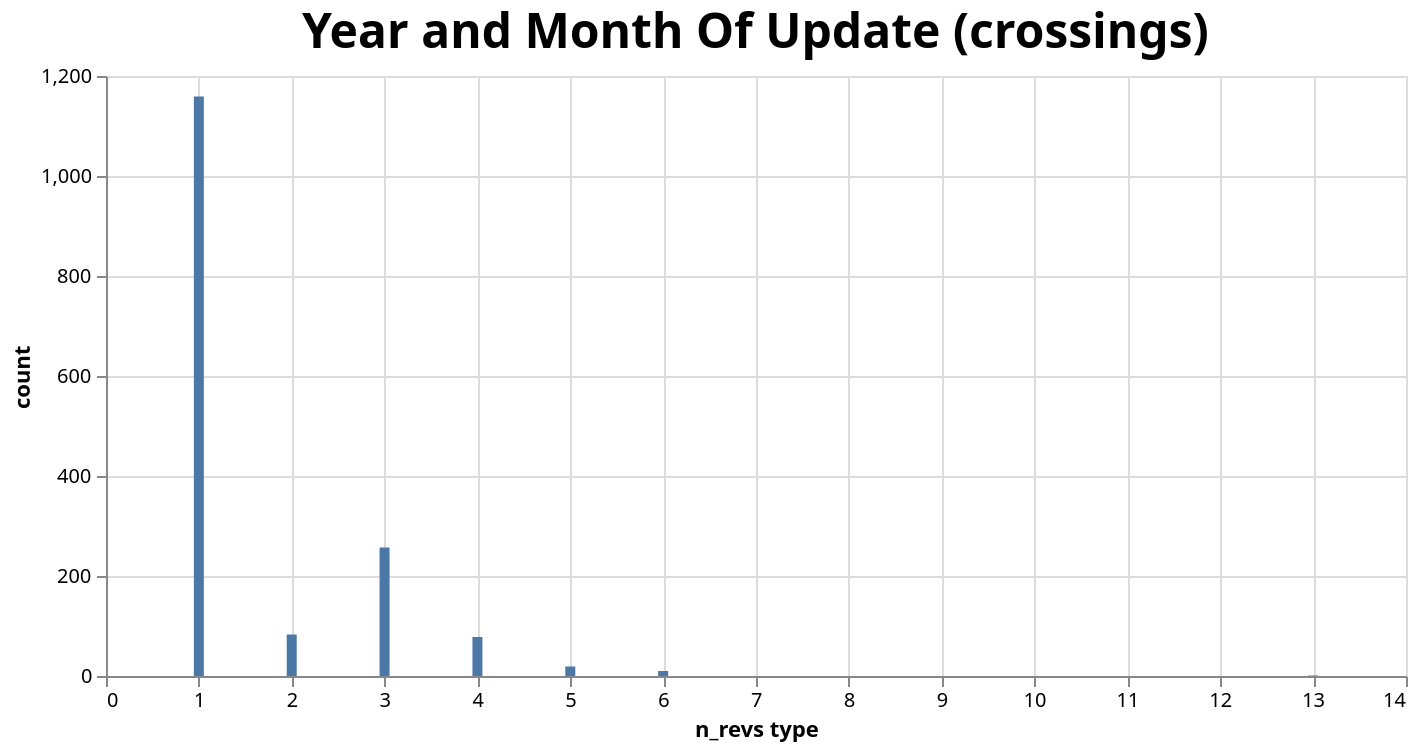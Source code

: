 {
  "config": {
    "view": {
      "continuousWidth": 300,
      "continuousHeight": 300
    },
    "title": {
      "fontSize": 24
    }
  },
  "data": {
    "name": "data-7e72eb48227b5ebb59fdc3606713f009"
  },
  "mark": {
    "type": "bar"
  },
  "encoding": {
    "tooltip": [
      {
        "field": "percent",
        "type": "nominal"
      }
    ],
    "x": {
      "field": "n_revs type",
      "sort": "-x",
      "type": "quantitative"
    },
    "y": {
      "field": "count",
      "type": "quantitative"
    }
  },
  "height": 300,
  "params": [
    {
      "name": "param_13",
      "select": {
        "type": "interval",
        "encodings": [
          "x",
          "y"
        ]
      },
      "bind": "scales"
    }
  ],
  "title": "Year and Month Of Update (crossings)",
  "width": 650,
  "$schema": "https://vega.github.io/schema/vega-lite/v5.8.0.json",
  "datasets": {
    "data-7e72eb48227b5ebb59fdc3606713f009": [
      {
        "n_revs type": 1,
        "count": 1159,
        "percent": "72.12%"
      },
      {
        "n_revs type": 3,
        "count": 257,
        "percent": "15.99%"
      },
      {
        "n_revs type": 2,
        "count": 83,
        "percent": "5.16%"
      },
      {
        "n_revs type": 4,
        "count": 78,
        "percent": "4.85%"
      },
      {
        "n_revs type": 5,
        "count": 19,
        "percent": "1.18%"
      },
      {
        "n_revs type": 6,
        "count": 10,
        "percent": "0.62%"
      },
      {
        "n_revs type": 13,
        "count": 1,
        "percent": "0.06%"
      }
    ]
  }
}